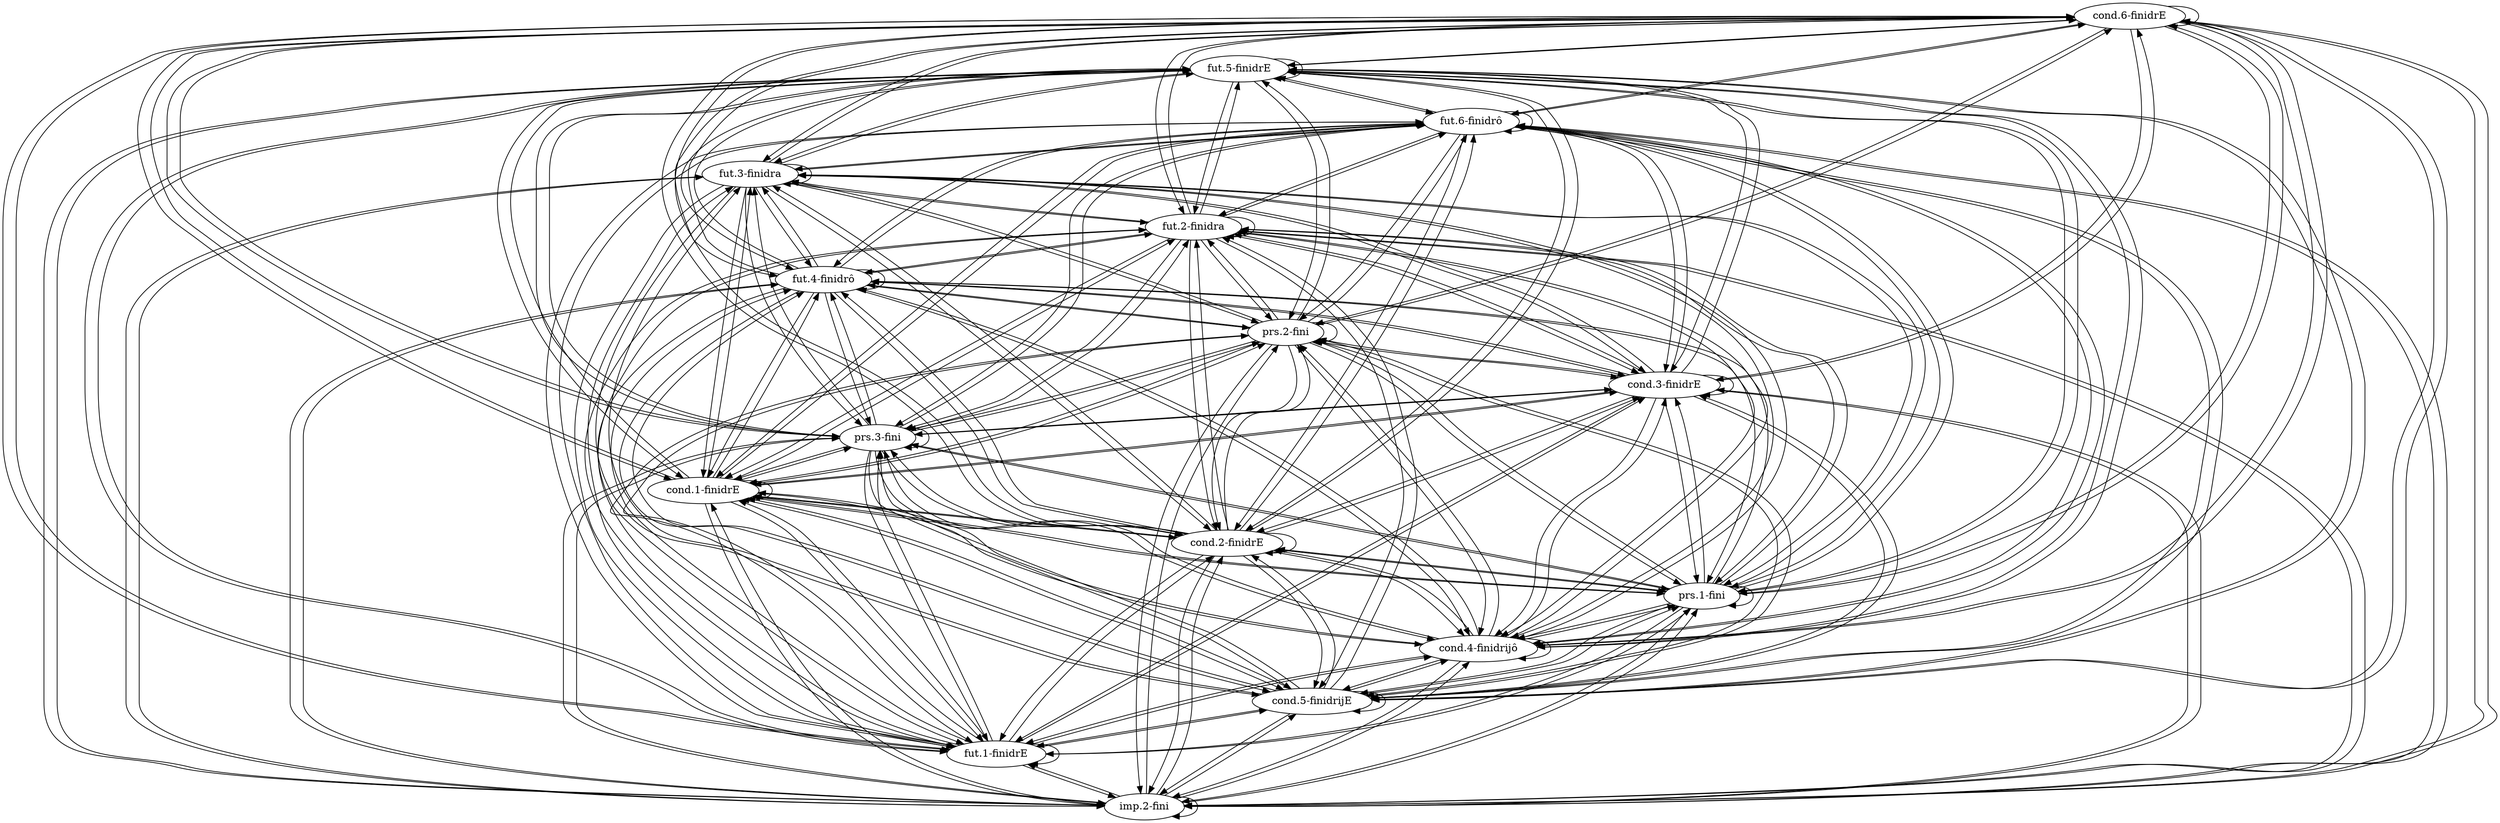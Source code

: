 digraph  {
	"cond.6-finidrE"	 [cell="cond.6",
		tense=cond,
		weight=0.02];
	"cond.6-finidrE" -> "cond.6-finidrE"	 [weight=0.02];
	"fut.5-finidrE"	 [cell="fut.5",
		tense=fut,
		weight=0.02];
	"cond.6-finidrE" -> "fut.5-finidrE"	 [weight=0.02];
	"imp.2-fini"	 [cell="imp.2",
		tense=imp,
		weight=1.0];
	"cond.6-finidrE" -> "imp.2-fini"	 [weight=1.0];
	"fut.1-finidrE"	 [cell="fut.1",
		tense=fut,
		weight=0.02];
	"cond.6-finidrE" -> "fut.1-finidrE"	 [weight=0.02];
	"cond.5-finidrijE"	 [cell="cond.5",
		tense=cond,
		weight=0.02];
	"cond.6-finidrE" -> "cond.5-finidrijE"	 [weight=0.02];
	"cond.4-finidrijô"	 [cell="cond.4",
		tense=cond,
		weight=0.02];
	"cond.6-finidrE" -> "cond.4-finidrijô"	 [weight=0.02];
	"prs.1-fini"	 [cell="prs.1",
		tense=prs,
		weight=1.0];
	"cond.6-finidrE" -> "prs.1-fini"	 [weight=1.0];
	"cond.2-finidrE"	 [cell="cond.2",
		tense=cond,
		weight=0.02];
	"cond.6-finidrE" -> "cond.2-finidrE"	 [weight=0.02];
	"cond.1-finidrE"	 [cell="cond.1",
		tense=cond,
		weight=0.02];
	"cond.6-finidrE" -> "cond.1-finidrE"	 [weight=0.02];
	"prs.3-fini"	 [cell="prs.3",
		tense=prs,
		weight=1.0];
	"cond.6-finidrE" -> "prs.3-fini"	 [weight=1.0];
	"cond.3-finidrE"	 [cell="cond.3",
		tense=cond,
		weight=0.02];
	"cond.6-finidrE" -> "cond.3-finidrE"	 [weight=0.02];
	"prs.2-fini"	 [cell="prs.2",
		tense=prs,
		weight=1.0];
	"cond.6-finidrE" -> "prs.2-fini"	 [weight=1.0];
	"fut.4-finidrô"	 [cell="fut.4",
		tense=fut,
		weight=0.02];
	"cond.6-finidrE" -> "fut.4-finidrô"	 [weight=0.02];
	"fut.2-finidra"	 [cell="fut.2",
		tense=fut,
		weight=0.02];
	"cond.6-finidrE" -> "fut.2-finidra"	 [weight=0.02];
	"fut.3-finidra"	 [cell="fut.3",
		tense=fut,
		weight=0.02];
	"cond.6-finidrE" -> "fut.3-finidra"	 [weight=0.02];
	"fut.6-finidrô"	 [cell="fut.6",
		tense=fut,
		weight=0.02];
	"cond.6-finidrE" -> "fut.6-finidrô"	 [weight=0.02];
	"fut.5-finidrE" -> "cond.6-finidrE"	 [weight=0.02];
	"fut.5-finidrE" -> "fut.5-finidrE"	 [weight=0.02];
	"fut.5-finidrE" -> "imp.2-fini"	 [weight=1.0];
	"fut.5-finidrE" -> "fut.1-finidrE"	 [weight=0.02];
	"fut.5-finidrE" -> "cond.5-finidrijE"	 [weight=0.02];
	"fut.5-finidrE" -> "cond.4-finidrijô"	 [weight=0.02];
	"fut.5-finidrE" -> "prs.1-fini"	 [weight=1.0];
	"fut.5-finidrE" -> "cond.2-finidrE"	 [weight=0.02];
	"fut.5-finidrE" -> "cond.1-finidrE"	 [weight=0.02];
	"fut.5-finidrE" -> "prs.3-fini"	 [weight=1.0];
	"fut.5-finidrE" -> "cond.3-finidrE"	 [weight=0.02];
	"fut.5-finidrE" -> "prs.2-fini"	 [weight=1.0];
	"fut.5-finidrE" -> "fut.4-finidrô"	 [weight=0.02];
	"fut.5-finidrE" -> "fut.2-finidra"	 [weight=0.02];
	"fut.5-finidrE" -> "fut.3-finidra"	 [weight=0.02];
	"fut.5-finidrE" -> "fut.6-finidrô"	 [weight=0.02];
	"imp.2-fini" -> "cond.6-finidrE"	 [weight=0.0004];
	"imp.2-fini" -> "fut.5-finidrE"	 [weight=0.0004];
	"imp.2-fini" -> "imp.2-fini"	 [weight=1.0];
	"imp.2-fini" -> "fut.1-finidrE"	 [weight=0.0004];
	"imp.2-fini" -> "cond.5-finidrijE"	 [weight=0.0004];
	"imp.2-fini" -> "cond.4-finidrijô"	 [weight=0.0004];
	"imp.2-fini" -> "prs.1-fini"	 [weight=1.0];
	"imp.2-fini" -> "cond.2-finidrE"	 [weight=0.0004];
	"imp.2-fini" -> "cond.1-finidrE"	 [weight=0.0004];
	"imp.2-fini" -> "prs.3-fini"	 [weight=1.0];
	"imp.2-fini" -> "cond.3-finidrE"	 [weight=0.0004];
	"imp.2-fini" -> "prs.2-fini"	 [weight=1.0];
	"imp.2-fini" -> "fut.4-finidrô"	 [weight=0.0004];
	"imp.2-fini" -> "fut.2-finidra"	 [weight=0.0004];
	"imp.2-fini" -> "fut.3-finidra"	 [weight=0.0004];
	"imp.2-fini" -> "fut.6-finidrô"	 [weight=0.0004];
	"fut.1-finidrE" -> "cond.6-finidrE"	 [weight=0.02];
	"fut.1-finidrE" -> "fut.5-finidrE"	 [weight=0.02];
	"fut.1-finidrE" -> "imp.2-fini"	 [weight=1.0];
	"fut.1-finidrE" -> "fut.1-finidrE"	 [weight=0.02];
	"fut.1-finidrE" -> "cond.5-finidrijE"	 [weight=0.02];
	"fut.1-finidrE" -> "cond.4-finidrijô"	 [weight=0.02];
	"fut.1-finidrE" -> "prs.1-fini"	 [weight=1.0];
	"fut.1-finidrE" -> "cond.2-finidrE"	 [weight=0.02];
	"fut.1-finidrE" -> "cond.1-finidrE"	 [weight=0.02];
	"fut.1-finidrE" -> "prs.3-fini"	 [weight=1.0];
	"fut.1-finidrE" -> "cond.3-finidrE"	 [weight=0.02];
	"fut.1-finidrE" -> "prs.2-fini"	 [weight=1.0];
	"fut.1-finidrE" -> "fut.4-finidrô"	 [weight=0.02];
	"fut.1-finidrE" -> "fut.2-finidra"	 [weight=0.02];
	"fut.1-finidrE" -> "fut.3-finidra"	 [weight=0.02];
	"fut.1-finidrE" -> "fut.6-finidrô"	 [weight=0.02];
	"cond.5-finidrijE" -> "cond.6-finidrE"	 [weight=0.02];
	"cond.5-finidrijE" -> "fut.5-finidrE"	 [weight=0.02];
	"cond.5-finidrijE" -> "imp.2-fini"	 [weight=1.0];
	"cond.5-finidrijE" -> "fut.1-finidrE"	 [weight=0.02];
	"cond.5-finidrijE" -> "cond.5-finidrijE"	 [weight=0.02];
	"cond.5-finidrijE" -> "cond.4-finidrijô"	 [weight=0.02];
	"cond.5-finidrijE" -> "prs.1-fini"	 [weight=1.0];
	"cond.5-finidrijE" -> "cond.2-finidrE"	 [weight=0.02];
	"cond.5-finidrijE" -> "cond.1-finidrE"	 [weight=0.02];
	"cond.5-finidrijE" -> "prs.3-fini"	 [weight=1.0];
	"cond.5-finidrijE" -> "cond.3-finidrE"	 [weight=0.02];
	"cond.5-finidrijE" -> "prs.2-fini"	 [weight=1.0];
	"cond.5-finidrijE" -> "fut.4-finidrô"	 [weight=0.02];
	"cond.5-finidrijE" -> "fut.2-finidra"	 [weight=0.02];
	"cond.5-finidrijE" -> "fut.3-finidra"	 [weight=0.02];
	"cond.5-finidrijE" -> "fut.6-finidrô"	 [weight=0.02];
	"cond.4-finidrijô" -> "cond.6-finidrE"	 [weight=0.02];
	"cond.4-finidrijô" -> "fut.5-finidrE"	 [weight=0.02];
	"cond.4-finidrijô" -> "imp.2-fini"	 [weight=1.0];
	"cond.4-finidrijô" -> "fut.1-finidrE"	 [weight=0.02];
	"cond.4-finidrijô" -> "cond.5-finidrijE"	 [weight=0.02];
	"cond.4-finidrijô" -> "cond.4-finidrijô"	 [weight=0.02];
	"cond.4-finidrijô" -> "prs.1-fini"	 [weight=1.0];
	"cond.4-finidrijô" -> "cond.2-finidrE"	 [weight=0.02];
	"cond.4-finidrijô" -> "cond.1-finidrE"	 [weight=0.02];
	"cond.4-finidrijô" -> "prs.3-fini"	 [weight=1.0];
	"cond.4-finidrijô" -> "cond.3-finidrE"	 [weight=0.02];
	"cond.4-finidrijô" -> "prs.2-fini"	 [weight=1.0];
	"cond.4-finidrijô" -> "fut.4-finidrô"	 [weight=0.02];
	"cond.4-finidrijô" -> "fut.2-finidra"	 [weight=0.02];
	"cond.4-finidrijô" -> "fut.3-finidra"	 [weight=0.02];
	"cond.4-finidrijô" -> "fut.6-finidrô"	 [weight=0.02];
	"prs.1-fini" -> "cond.6-finidrE"	 [weight=0.0004];
	"prs.1-fini" -> "fut.5-finidrE"	 [weight=0.0004];
	"prs.1-fini" -> "imp.2-fini"	 [weight=1.0];
	"prs.1-fini" -> "fut.1-finidrE"	 [weight=0.0004];
	"prs.1-fini" -> "cond.5-finidrijE"	 [weight=0.0004];
	"prs.1-fini" -> "cond.4-finidrijô"	 [weight=0.0004];
	"prs.1-fini" -> "prs.1-fini"	 [weight=1.0];
	"prs.1-fini" -> "cond.2-finidrE"	 [weight=0.0004];
	"prs.1-fini" -> "cond.1-finidrE"	 [weight=0.0004];
	"prs.1-fini" -> "prs.3-fini"	 [weight=1.0];
	"prs.1-fini" -> "cond.3-finidrE"	 [weight=0.0004];
	"prs.1-fini" -> "prs.2-fini"	 [weight=1.0];
	"prs.1-fini" -> "fut.4-finidrô"	 [weight=0.0004];
	"prs.1-fini" -> "fut.2-finidra"	 [weight=0.0004];
	"prs.1-fini" -> "fut.3-finidra"	 [weight=0.0004];
	"prs.1-fini" -> "fut.6-finidrô"	 [weight=0.0004];
	"cond.2-finidrE" -> "cond.6-finidrE"	 [weight=0.02];
	"cond.2-finidrE" -> "fut.5-finidrE"	 [weight=0.02];
	"cond.2-finidrE" -> "imp.2-fini"	 [weight=1.0];
	"cond.2-finidrE" -> "fut.1-finidrE"	 [weight=0.02];
	"cond.2-finidrE" -> "cond.5-finidrijE"	 [weight=0.02];
	"cond.2-finidrE" -> "cond.4-finidrijô"	 [weight=0.02];
	"cond.2-finidrE" -> "prs.1-fini"	 [weight=1.0];
	"cond.2-finidrE" -> "cond.2-finidrE"	 [weight=0.02];
	"cond.2-finidrE" -> "cond.1-finidrE"	 [weight=0.02];
	"cond.2-finidrE" -> "prs.3-fini"	 [weight=1.0];
	"cond.2-finidrE" -> "cond.3-finidrE"	 [weight=0.02];
	"cond.2-finidrE" -> "prs.2-fini"	 [weight=1.0];
	"cond.2-finidrE" -> "fut.4-finidrô"	 [weight=0.02];
	"cond.2-finidrE" -> "fut.2-finidra"	 [weight=0.02];
	"cond.2-finidrE" -> "fut.3-finidra"	 [weight=0.02];
	"cond.2-finidrE" -> "fut.6-finidrô"	 [weight=0.02];
	"cond.1-finidrE" -> "cond.6-finidrE"	 [weight=0.02];
	"cond.1-finidrE" -> "fut.5-finidrE"	 [weight=0.02];
	"cond.1-finidrE" -> "imp.2-fini"	 [weight=1.0];
	"cond.1-finidrE" -> "fut.1-finidrE"	 [weight=0.02];
	"cond.1-finidrE" -> "cond.5-finidrijE"	 [weight=0.02];
	"cond.1-finidrE" -> "cond.4-finidrijô"	 [weight=0.02];
	"cond.1-finidrE" -> "prs.1-fini"	 [weight=1.0];
	"cond.1-finidrE" -> "cond.2-finidrE"	 [weight=0.02];
	"cond.1-finidrE" -> "cond.1-finidrE"	 [weight=0.02];
	"cond.1-finidrE" -> "prs.3-fini"	 [weight=1.0];
	"cond.1-finidrE" -> "cond.3-finidrE"	 [weight=0.02];
	"cond.1-finidrE" -> "prs.2-fini"	 [weight=1.0];
	"cond.1-finidrE" -> "fut.4-finidrô"	 [weight=0.02];
	"cond.1-finidrE" -> "fut.2-finidra"	 [weight=0.02];
	"cond.1-finidrE" -> "fut.3-finidra"	 [weight=0.02];
	"cond.1-finidrE" -> "fut.6-finidrô"	 [weight=0.02];
	"prs.3-fini" -> "cond.6-finidrE"	 [weight=0.0004];
	"prs.3-fini" -> "fut.5-finidrE"	 [weight=0.0004];
	"prs.3-fini" -> "imp.2-fini"	 [weight=1.0];
	"prs.3-fini" -> "fut.1-finidrE"	 [weight=0.0004];
	"prs.3-fini" -> "cond.5-finidrijE"	 [weight=0.0004];
	"prs.3-fini" -> "cond.4-finidrijô"	 [weight=0.0004];
	"prs.3-fini" -> "prs.1-fini"	 [weight=1.0];
	"prs.3-fini" -> "cond.2-finidrE"	 [weight=0.0004];
	"prs.3-fini" -> "cond.1-finidrE"	 [weight=0.0004];
	"prs.3-fini" -> "prs.3-fini"	 [weight=1.0];
	"prs.3-fini" -> "cond.3-finidrE"	 [weight=0.0004];
	"prs.3-fini" -> "prs.2-fini"	 [weight=1.0];
	"prs.3-fini" -> "fut.4-finidrô"	 [weight=0.0004];
	"prs.3-fini" -> "fut.2-finidra"	 [weight=0.0004];
	"prs.3-fini" -> "fut.3-finidra"	 [weight=0.0004];
	"prs.3-fini" -> "fut.6-finidrô"	 [weight=0.0004];
	"cond.3-finidrE" -> "cond.6-finidrE"	 [weight=0.02];
	"cond.3-finidrE" -> "fut.5-finidrE"	 [weight=0.02];
	"cond.3-finidrE" -> "imp.2-fini"	 [weight=1.0];
	"cond.3-finidrE" -> "fut.1-finidrE"	 [weight=0.02];
	"cond.3-finidrE" -> "cond.5-finidrijE"	 [weight=0.02];
	"cond.3-finidrE" -> "cond.4-finidrijô"	 [weight=0.02];
	"cond.3-finidrE" -> "prs.1-fini"	 [weight=1.0];
	"cond.3-finidrE" -> "cond.2-finidrE"	 [weight=0.02];
	"cond.3-finidrE" -> "cond.1-finidrE"	 [weight=0.02];
	"cond.3-finidrE" -> "prs.3-fini"	 [weight=1.0];
	"cond.3-finidrE" -> "cond.3-finidrE"	 [weight=0.02];
	"cond.3-finidrE" -> "prs.2-fini"	 [weight=1.0];
	"cond.3-finidrE" -> "fut.4-finidrô"	 [weight=0.02];
	"cond.3-finidrE" -> "fut.2-finidra"	 [weight=0.02];
	"cond.3-finidrE" -> "fut.3-finidra"	 [weight=0.02];
	"cond.3-finidrE" -> "fut.6-finidrô"	 [weight=0.02];
	"prs.2-fini" -> "cond.6-finidrE"	 [weight=0.0004];
	"prs.2-fini" -> "fut.5-finidrE"	 [weight=0.0004];
	"prs.2-fini" -> "imp.2-fini"	 [weight=1.0];
	"prs.2-fini" -> "fut.1-finidrE"	 [weight=0.0004];
	"prs.2-fini" -> "cond.5-finidrijE"	 [weight=0.0004];
	"prs.2-fini" -> "cond.4-finidrijô"	 [weight=0.0004];
	"prs.2-fini" -> "prs.1-fini"	 [weight=1.0];
	"prs.2-fini" -> "cond.2-finidrE"	 [weight=0.0004];
	"prs.2-fini" -> "cond.1-finidrE"	 [weight=0.0004];
	"prs.2-fini" -> "prs.3-fini"	 [weight=1.0];
	"prs.2-fini" -> "cond.3-finidrE"	 [weight=0.0004];
	"prs.2-fini" -> "prs.2-fini"	 [weight=1.0];
	"prs.2-fini" -> "fut.4-finidrô"	 [weight=0.0004];
	"prs.2-fini" -> "fut.2-finidra"	 [weight=0.0004];
	"prs.2-fini" -> "fut.3-finidra"	 [weight=0.0004];
	"prs.2-fini" -> "fut.6-finidrô"	 [weight=0.0004];
	"fut.4-finidrô" -> "cond.6-finidrE"	 [weight=0.02];
	"fut.4-finidrô" -> "fut.5-finidrE"	 [weight=0.02];
	"fut.4-finidrô" -> "imp.2-fini"	 [weight=1.0];
	"fut.4-finidrô" -> "fut.1-finidrE"	 [weight=0.02];
	"fut.4-finidrô" -> "cond.5-finidrijE"	 [weight=0.02];
	"fut.4-finidrô" -> "cond.4-finidrijô"	 [weight=0.02];
	"fut.4-finidrô" -> "prs.1-fini"	 [weight=1.0];
	"fut.4-finidrô" -> "cond.2-finidrE"	 [weight=0.02];
	"fut.4-finidrô" -> "cond.1-finidrE"	 [weight=0.02];
	"fut.4-finidrô" -> "prs.3-fini"	 [weight=1.0];
	"fut.4-finidrô" -> "cond.3-finidrE"	 [weight=0.02];
	"fut.4-finidrô" -> "prs.2-fini"	 [weight=1.0];
	"fut.4-finidrô" -> "fut.4-finidrô"	 [weight=0.02];
	"fut.4-finidrô" -> "fut.2-finidra"	 [weight=0.02];
	"fut.4-finidrô" -> "fut.3-finidra"	 [weight=0.02];
	"fut.4-finidrô" -> "fut.6-finidrô"	 [weight=0.02];
	"fut.2-finidra" -> "cond.6-finidrE"	 [weight=0.02];
	"fut.2-finidra" -> "fut.5-finidrE"	 [weight=0.02];
	"fut.2-finidra" -> "imp.2-fini"	 [weight=1.0];
	"fut.2-finidra" -> "fut.1-finidrE"	 [weight=0.02];
	"fut.2-finidra" -> "cond.5-finidrijE"	 [weight=0.02];
	"fut.2-finidra" -> "cond.4-finidrijô"	 [weight=0.02];
	"fut.2-finidra" -> "prs.1-fini"	 [weight=1.0];
	"fut.2-finidra" -> "cond.2-finidrE"	 [weight=0.02];
	"fut.2-finidra" -> "cond.1-finidrE"	 [weight=0.02];
	"fut.2-finidra" -> "prs.3-fini"	 [weight=1.0];
	"fut.2-finidra" -> "cond.3-finidrE"	 [weight=0.02];
	"fut.2-finidra" -> "prs.2-fini"	 [weight=1.0];
	"fut.2-finidra" -> "fut.4-finidrô"	 [weight=0.02];
	"fut.2-finidra" -> "fut.2-finidra"	 [weight=0.02];
	"fut.2-finidra" -> "fut.3-finidra"	 [weight=0.02];
	"fut.2-finidra" -> "fut.6-finidrô"	 [weight=0.02];
	"fut.3-finidra" -> "cond.6-finidrE"	 [weight=0.02];
	"fut.3-finidra" -> "fut.5-finidrE"	 [weight=0.02];
	"fut.3-finidra" -> "imp.2-fini"	 [weight=1.0];
	"fut.3-finidra" -> "fut.1-finidrE"	 [weight=0.02];
	"fut.3-finidra" -> "cond.5-finidrijE"	 [weight=0.02];
	"fut.3-finidra" -> "cond.4-finidrijô"	 [weight=0.02];
	"fut.3-finidra" -> "prs.1-fini"	 [weight=1.0];
	"fut.3-finidra" -> "cond.2-finidrE"	 [weight=0.02];
	"fut.3-finidra" -> "cond.1-finidrE"	 [weight=0.02];
	"fut.3-finidra" -> "prs.3-fini"	 [weight=1.0];
	"fut.3-finidra" -> "cond.3-finidrE"	 [weight=0.02];
	"fut.3-finidra" -> "prs.2-fini"	 [weight=1.0];
	"fut.3-finidra" -> "fut.4-finidrô"	 [weight=0.02];
	"fut.3-finidra" -> "fut.2-finidra"	 [weight=0.02];
	"fut.3-finidra" -> "fut.3-finidra"	 [weight=0.02];
	"fut.3-finidra" -> "fut.6-finidrô"	 [weight=0.02];
	"fut.6-finidrô" -> "cond.6-finidrE"	 [weight=0.02];
	"fut.6-finidrô" -> "fut.5-finidrE"	 [weight=0.02];
	"fut.6-finidrô" -> "imp.2-fini"	 [weight=1.0];
	"fut.6-finidrô" -> "fut.1-finidrE"	 [weight=0.02];
	"fut.6-finidrô" -> "cond.5-finidrijE"	 [weight=0.02];
	"fut.6-finidrô" -> "cond.4-finidrijô"	 [weight=0.02];
	"fut.6-finidrô" -> "prs.1-fini"	 [weight=1.0];
	"fut.6-finidrô" -> "cond.2-finidrE"	 [weight=0.02];
	"fut.6-finidrô" -> "cond.1-finidrE"	 [weight=0.02];
	"fut.6-finidrô" -> "prs.3-fini"	 [weight=1.0];
	"fut.6-finidrô" -> "cond.3-finidrE"	 [weight=0.02];
	"fut.6-finidrô" -> "prs.2-fini"	 [weight=1.0];
	"fut.6-finidrô" -> "fut.4-finidrô"	 [weight=0.02];
	"fut.6-finidrô" -> "fut.2-finidra"	 [weight=0.02];
	"fut.6-finidrô" -> "fut.3-finidra"	 [weight=0.02];
	"fut.6-finidrô" -> "fut.6-finidrô"	 [weight=0.02];
}
